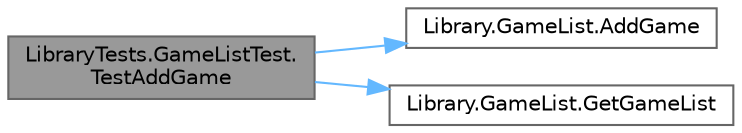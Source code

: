 digraph "LibraryTests.GameListTest.TestAddGame"
{
 // INTERACTIVE_SVG=YES
 // LATEX_PDF_SIZE
  bgcolor="transparent";
  edge [fontname=Helvetica,fontsize=10,labelfontname=Helvetica,labelfontsize=10];
  node [fontname=Helvetica,fontsize=10,shape=box,height=0.2,width=0.4];
  rankdir="LR";
  Node1 [id="Node000001",label="LibraryTests.GameListTest.\lTestAddGame",height=0.2,width=0.4,color="gray40", fillcolor="grey60", style="filled", fontcolor="black",tooltip="Verifica que el método AddGame agrega correctamente un juego a la lista de juegos."];
  Node1 -> Node2 [id="edge1_Node000001_Node000002",color="steelblue1",style="solid",tooltip=" "];
  Node2 [id="Node000002",label="Library.GameList.AddGame",height=0.2,width=0.4,color="grey40", fillcolor="white", style="filled",URL="$classLibrary_1_1GameList.html#acbab8e4b66af16b4ee5cd7b3669a5f82",tooltip="Agrega una partida a la lista de partidas."];
  Node1 -> Node3 [id="edge2_Node000001_Node000003",color="steelblue1",style="solid",tooltip=" "];
  Node3 [id="Node000003",label="Library.GameList.GetGameList",height=0.2,width=0.4,color="grey40", fillcolor="white", style="filled",URL="$classLibrary_1_1GameList.html#ac1fa9d98c95add77b73dcc229f5cc6bc",tooltip="Devuelve la lista de partidas."];
}
